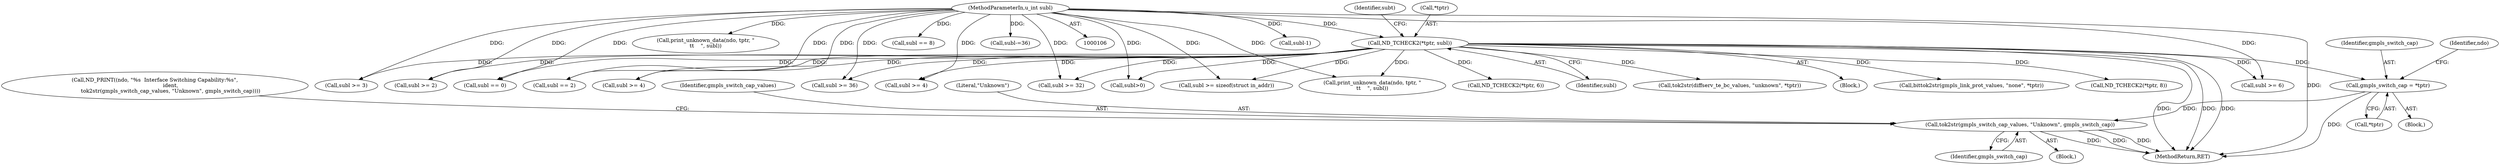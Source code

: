 digraph "0_tcpdump_5d0d76e88ee2d3236d7e032589d6f1d4ec5f7b1e@pointer" {
"1000412" [label="(Call,gmpls_switch_cap = *tptr)"];
"1000132" [label="(Call,ND_TCHECK2(*tptr, subl))"];
"1000110" [label="(MethodParameterIn,u_int subl)"];
"1000423" [label="(Call,tok2str(gmpls_switch_cap_values, \"Unknown\", gmpls_switch_cap))"];
"1000110" [label="(MethodParameterIn,u_int subl)"];
"1000412" [label="(Call,gmpls_switch_cap = *tptr)"];
"1000137" [label="(Identifier,subt)"];
"1000373" [label="(Call,subl >= 6)"];
"1000212" [label="(Call,subl >= 32)"];
"1000267" [label="(Call,tok2str(diffserv_te_bc_values, \"unknown\", *tptr))"];
"1000414" [label="(Call,*tptr)"];
"1000408" [label="(Call,subl >= 36)"];
"1000112" [label="(Block,)"];
"1000283" [label="(Call,subl-1)"];
"1000416" [label="(Call,ND_PRINT((ndo, \"%s  Interface Switching Capability:%s\",\n                   ident,\n                   tok2str(gmpls_switch_cap_values, \"Unknown\", gmpls_switch_cap))))"];
"1000418" [label="(Identifier,ndo)"];
"1000601" [label="(MethodReturn,RET)"];
"1000423" [label="(Call,tok2str(gmpls_switch_cap_values, \"Unknown\", gmpls_switch_cap))"];
"1000255" [label="(Call,subl == 0)"];
"1000331" [label="(Call,subl == 2)"];
"1000351" [label="(Call,subl >= 2)"];
"1000361" [label="(Call,bittok2str(gmpls_link_prot_values, \"none\", *tptr))"];
"1000530" [label="(Call,ND_TCHECK2(*tptr, 8))"];
"1000577" [label="(Call,print_unknown_data(ndo, tptr, \"\n\t\t    \", subl))"];
"1000424" [label="(Identifier,gmpls_switch_cap_values)"];
"1000187" [label="(Call,subl >= 4)"];
"1000133" [label="(Call,*tptr)"];
"1000588" [label="(Call,print_unknown_data(ndo, tptr, \"\n\t\t    \", subl))"];
"1000493" [label="(Call,ND_TCHECK2(*tptr, 6))"];
"1000425" [label="(Literal,\"Unknown\")"];
"1000132" [label="(Call,ND_TCHECK2(*tptr, subl))"];
"1000318" [label="(Call,subl >= 3)"];
"1000155" [label="(Call,subl == 8)"];
"1000413" [label="(Identifier,gmpls_switch_cap)"];
"1000143" [label="(Call,subl >= 4)"];
"1000426" [label="(Identifier,gmpls_switch_cap)"];
"1000421" [label="(Block,)"];
"1000135" [label="(Identifier,subl)"];
"1000571" [label="(Call,subl>0)"];
"1000411" [label="(Block,)"];
"1000483" [label="(Call,subl-=36)"];
"1000171" [label="(Call,subl >= sizeof(struct in_addr))"];
"1000412" -> "1000411"  [label="AST: "];
"1000412" -> "1000414"  [label="CFG: "];
"1000413" -> "1000412"  [label="AST: "];
"1000414" -> "1000412"  [label="AST: "];
"1000418" -> "1000412"  [label="CFG: "];
"1000412" -> "1000601"  [label="DDG: "];
"1000132" -> "1000412"  [label="DDG: "];
"1000412" -> "1000423"  [label="DDG: "];
"1000132" -> "1000112"  [label="AST: "];
"1000132" -> "1000135"  [label="CFG: "];
"1000133" -> "1000132"  [label="AST: "];
"1000135" -> "1000132"  [label="AST: "];
"1000137" -> "1000132"  [label="CFG: "];
"1000132" -> "1000601"  [label="DDG: "];
"1000132" -> "1000601"  [label="DDG: "];
"1000132" -> "1000601"  [label="DDG: "];
"1000110" -> "1000132"  [label="DDG: "];
"1000132" -> "1000143"  [label="DDG: "];
"1000132" -> "1000171"  [label="DDG: "];
"1000132" -> "1000187"  [label="DDG: "];
"1000132" -> "1000212"  [label="DDG: "];
"1000132" -> "1000255"  [label="DDG: "];
"1000132" -> "1000267"  [label="DDG: "];
"1000132" -> "1000318"  [label="DDG: "];
"1000132" -> "1000331"  [label="DDG: "];
"1000132" -> "1000351"  [label="DDG: "];
"1000132" -> "1000361"  [label="DDG: "];
"1000132" -> "1000373"  [label="DDG: "];
"1000132" -> "1000408"  [label="DDG: "];
"1000132" -> "1000493"  [label="DDG: "];
"1000132" -> "1000530"  [label="DDG: "];
"1000132" -> "1000571"  [label="DDG: "];
"1000132" -> "1000588"  [label="DDG: "];
"1000110" -> "1000106"  [label="AST: "];
"1000110" -> "1000601"  [label="DDG: "];
"1000110" -> "1000143"  [label="DDG: "];
"1000110" -> "1000155"  [label="DDG: "];
"1000110" -> "1000171"  [label="DDG: "];
"1000110" -> "1000187"  [label="DDG: "];
"1000110" -> "1000212"  [label="DDG: "];
"1000110" -> "1000255"  [label="DDG: "];
"1000110" -> "1000283"  [label="DDG: "];
"1000110" -> "1000318"  [label="DDG: "];
"1000110" -> "1000331"  [label="DDG: "];
"1000110" -> "1000351"  [label="DDG: "];
"1000110" -> "1000373"  [label="DDG: "];
"1000110" -> "1000408"  [label="DDG: "];
"1000110" -> "1000483"  [label="DDG: "];
"1000110" -> "1000571"  [label="DDG: "];
"1000110" -> "1000577"  [label="DDG: "];
"1000110" -> "1000588"  [label="DDG: "];
"1000423" -> "1000421"  [label="AST: "];
"1000423" -> "1000426"  [label="CFG: "];
"1000424" -> "1000423"  [label="AST: "];
"1000425" -> "1000423"  [label="AST: "];
"1000426" -> "1000423"  [label="AST: "];
"1000416" -> "1000423"  [label="CFG: "];
"1000423" -> "1000601"  [label="DDG: "];
"1000423" -> "1000601"  [label="DDG: "];
"1000423" -> "1000601"  [label="DDG: "];
}
